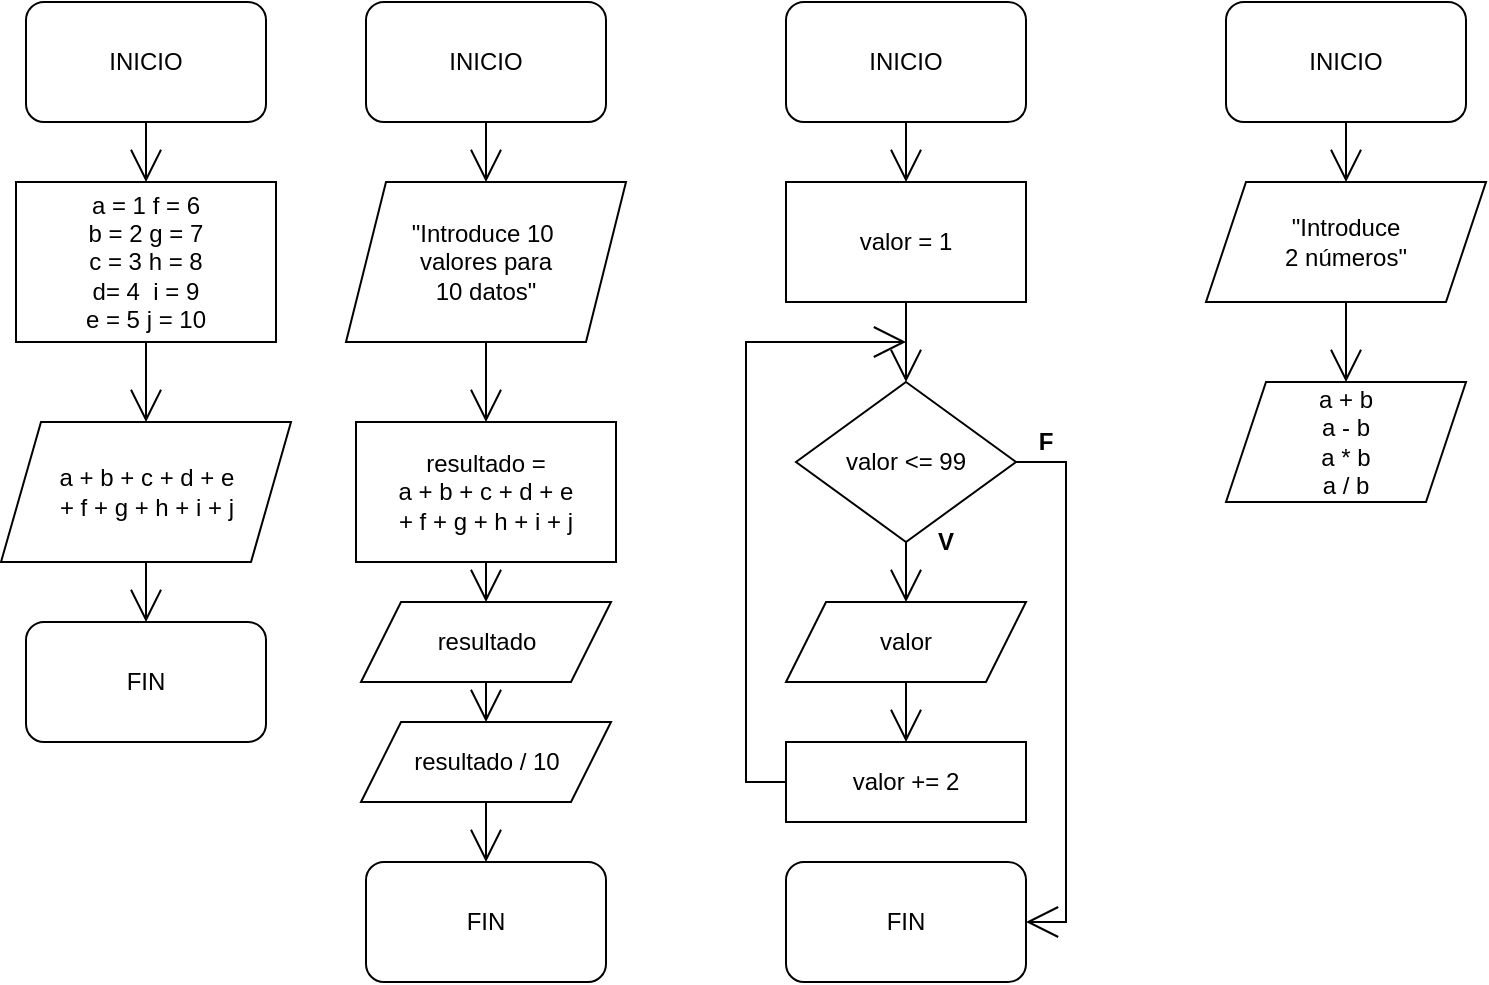 <mxfile version="15.3.3" type="github">
  <diagram id="WSoMUmLfoQXF-wyYg_kG" name="Page-1">
    <mxGraphModel dx="868" dy="462" grid="1" gridSize="10" guides="1" tooltips="1" connect="1" arrows="1" fold="1" page="1" pageScale="1" pageWidth="827" pageHeight="1169" math="0" shadow="0">
      <root>
        <mxCell id="0" />
        <mxCell id="1" parent="0" />
        <mxCell id="xHNiPRdgHvtMHtqMVnw4-4" style="edgeStyle=none;rounded=0;orthogonalLoop=1;jettySize=auto;html=1;exitX=0.5;exitY=1;exitDx=0;exitDy=0;entryX=0.5;entryY=0;entryDx=0;entryDy=0;endArrow=open;startSize=14;endSize=14;sourcePerimeterSpacing=8;targetPerimeterSpacing=8;" edge="1" parent="1" source="xHNiPRdgHvtMHtqMVnw4-2" target="xHNiPRdgHvtMHtqMVnw4-3">
          <mxGeometry relative="1" as="geometry" />
        </mxCell>
        <mxCell id="xHNiPRdgHvtMHtqMVnw4-2" value="INICIO" style="rounded=1;whiteSpace=wrap;html=1;hachureGap=4;pointerEvents=0;" vertex="1" parent="1">
          <mxGeometry x="40" y="20" width="120" height="60" as="geometry" />
        </mxCell>
        <mxCell id="xHNiPRdgHvtMHtqMVnw4-8" style="edgeStyle=none;rounded=0;orthogonalLoop=1;jettySize=auto;html=1;exitX=0.5;exitY=1;exitDx=0;exitDy=0;entryX=0.5;entryY=0;entryDx=0;entryDy=0;endArrow=open;startSize=14;endSize=14;sourcePerimeterSpacing=8;targetPerimeterSpacing=8;" edge="1" parent="1" source="xHNiPRdgHvtMHtqMVnw4-3" target="xHNiPRdgHvtMHtqMVnw4-7">
          <mxGeometry relative="1" as="geometry" />
        </mxCell>
        <mxCell id="xHNiPRdgHvtMHtqMVnw4-3" value="a = 1&lt;span style=&quot;white-space: pre&quot;&gt;	&lt;/span&gt;f = 6&lt;br&gt;b = 2&lt;span style=&quot;white-space: pre&quot;&gt;	&lt;/span&gt;g = 7&lt;br&gt;c = 3&lt;span style=&quot;white-space: pre&quot;&gt;	&lt;/span&gt;h = 8&lt;br&gt;d= 4&lt;span style=&quot;white-space: pre&quot;&gt;	&lt;/span&gt;&lt;span style=&quot;white-space: pre&quot;&gt;	&lt;/span&gt;i = 9&lt;br&gt;e = 5&lt;span style=&quot;white-space: pre&quot;&gt;	&lt;/span&gt;j = 10" style="rounded=0;whiteSpace=wrap;html=1;hachureGap=4;pointerEvents=0;" vertex="1" parent="1">
          <mxGeometry x="35" y="110" width="130" height="80" as="geometry" />
        </mxCell>
        <mxCell id="xHNiPRdgHvtMHtqMVnw4-48" style="edgeStyle=none;rounded=0;orthogonalLoop=1;jettySize=auto;html=1;exitX=0.5;exitY=1;exitDx=0;exitDy=0;entryX=0.5;entryY=0;entryDx=0;entryDy=0;endArrow=open;startSize=14;endSize=14;sourcePerimeterSpacing=8;targetPerimeterSpacing=8;" edge="1" parent="1" source="xHNiPRdgHvtMHtqMVnw4-7" target="xHNiPRdgHvtMHtqMVnw4-47">
          <mxGeometry relative="1" as="geometry" />
        </mxCell>
        <mxCell id="xHNiPRdgHvtMHtqMVnw4-7" value="a + b + c + d + e&lt;br&gt;+ f + g + h + i + j" style="shape=parallelogram;perimeter=parallelogramPerimeter;whiteSpace=wrap;html=1;fixedSize=1;hachureGap=4;pointerEvents=0;" vertex="1" parent="1">
          <mxGeometry x="27.5" y="230" width="145" height="70" as="geometry" />
        </mxCell>
        <mxCell id="xHNiPRdgHvtMHtqMVnw4-11" style="edgeStyle=none;rounded=0;orthogonalLoop=1;jettySize=auto;html=1;exitX=0.5;exitY=1;exitDx=0;exitDy=0;entryX=0.5;entryY=0;entryDx=0;entryDy=0;endArrow=open;startSize=14;endSize=14;sourcePerimeterSpacing=8;targetPerimeterSpacing=8;" edge="1" parent="1" source="xHNiPRdgHvtMHtqMVnw4-9" target="xHNiPRdgHvtMHtqMVnw4-10">
          <mxGeometry relative="1" as="geometry" />
        </mxCell>
        <mxCell id="xHNiPRdgHvtMHtqMVnw4-9" value="INICIO" style="rounded=1;whiteSpace=wrap;html=1;hachureGap=4;pointerEvents=0;" vertex="1" parent="1">
          <mxGeometry x="210" y="20" width="120" height="60" as="geometry" />
        </mxCell>
        <mxCell id="xHNiPRdgHvtMHtqMVnw4-17" style="edgeStyle=none;rounded=0;orthogonalLoop=1;jettySize=auto;html=1;exitX=0.5;exitY=1;exitDx=0;exitDy=0;entryX=0.5;entryY=0;entryDx=0;entryDy=0;endArrow=open;startSize=14;endSize=14;sourcePerimeterSpacing=8;targetPerimeterSpacing=8;" edge="1" parent="1" source="xHNiPRdgHvtMHtqMVnw4-10" target="xHNiPRdgHvtMHtqMVnw4-16">
          <mxGeometry relative="1" as="geometry" />
        </mxCell>
        <mxCell id="xHNiPRdgHvtMHtqMVnw4-10" value="&quot;Introduce 10&amp;nbsp;&lt;br&gt;valores para&lt;br&gt;10 datos&quot;" style="shape=parallelogram;perimeter=parallelogramPerimeter;whiteSpace=wrap;html=1;fixedSize=1;hachureGap=4;pointerEvents=0;" vertex="1" parent="1">
          <mxGeometry x="200" y="110" width="140" height="80" as="geometry" />
        </mxCell>
        <mxCell id="xHNiPRdgHvtMHtqMVnw4-19" style="edgeStyle=none;rounded=0;orthogonalLoop=1;jettySize=auto;html=1;exitX=0.5;exitY=1;exitDx=0;exitDy=0;entryX=0.5;entryY=0;entryDx=0;entryDy=0;endArrow=open;startSize=14;endSize=14;sourcePerimeterSpacing=8;targetPerimeterSpacing=8;" edge="1" parent="1" source="xHNiPRdgHvtMHtqMVnw4-16" target="xHNiPRdgHvtMHtqMVnw4-18">
          <mxGeometry relative="1" as="geometry" />
        </mxCell>
        <mxCell id="xHNiPRdgHvtMHtqMVnw4-16" value="&lt;span&gt;resultado =&lt;br&gt;a + b + c + d + e&lt;/span&gt;&lt;br&gt;&lt;span&gt;+ f + g + h + i + j&lt;/span&gt;" style="rounded=0;whiteSpace=wrap;html=1;hachureGap=4;pointerEvents=0;" vertex="1" parent="1">
          <mxGeometry x="205" y="230" width="130" height="70" as="geometry" />
        </mxCell>
        <mxCell id="xHNiPRdgHvtMHtqMVnw4-21" style="edgeStyle=none;rounded=0;orthogonalLoop=1;jettySize=auto;html=1;exitX=0.5;exitY=1;exitDx=0;exitDy=0;entryX=0.5;entryY=0;entryDx=0;entryDy=0;endArrow=open;startSize=14;endSize=14;sourcePerimeterSpacing=8;targetPerimeterSpacing=8;" edge="1" parent="1" source="xHNiPRdgHvtMHtqMVnw4-18" target="xHNiPRdgHvtMHtqMVnw4-20">
          <mxGeometry relative="1" as="geometry" />
        </mxCell>
        <mxCell id="xHNiPRdgHvtMHtqMVnw4-18" value="resultado" style="shape=parallelogram;perimeter=parallelogramPerimeter;whiteSpace=wrap;html=1;fixedSize=1;hachureGap=4;pointerEvents=0;" vertex="1" parent="1">
          <mxGeometry x="207.5" y="320" width="125" height="40" as="geometry" />
        </mxCell>
        <mxCell id="xHNiPRdgHvtMHtqMVnw4-49" style="edgeStyle=none;rounded=0;orthogonalLoop=1;jettySize=auto;html=1;exitX=0.5;exitY=1;exitDx=0;exitDy=0;entryX=0.5;entryY=0;entryDx=0;entryDy=0;endArrow=open;startSize=14;endSize=14;sourcePerimeterSpacing=8;targetPerimeterSpacing=8;" edge="1" parent="1" source="xHNiPRdgHvtMHtqMVnw4-20" target="xHNiPRdgHvtMHtqMVnw4-46">
          <mxGeometry relative="1" as="geometry" />
        </mxCell>
        <mxCell id="xHNiPRdgHvtMHtqMVnw4-20" value="resultado / 10" style="shape=parallelogram;perimeter=parallelogramPerimeter;whiteSpace=wrap;html=1;fixedSize=1;hachureGap=4;pointerEvents=0;" vertex="1" parent="1">
          <mxGeometry x="207.5" y="380" width="125" height="40" as="geometry" />
        </mxCell>
        <mxCell id="xHNiPRdgHvtMHtqMVnw4-33" style="edgeStyle=orthogonalEdgeStyle;rounded=0;orthogonalLoop=1;jettySize=auto;html=1;exitX=0.5;exitY=1;exitDx=0;exitDy=0;entryX=0.5;entryY=0;entryDx=0;entryDy=0;endArrow=open;startSize=14;endSize=14;sourcePerimeterSpacing=8;targetPerimeterSpacing=8;" edge="1" parent="1" source="xHNiPRdgHvtMHtqMVnw4-23" target="xHNiPRdgHvtMHtqMVnw4-24">
          <mxGeometry relative="1" as="geometry" />
        </mxCell>
        <mxCell id="xHNiPRdgHvtMHtqMVnw4-23" value="INICIO" style="rounded=1;whiteSpace=wrap;html=1;hachureGap=4;pointerEvents=0;" vertex="1" parent="1">
          <mxGeometry x="420" y="20" width="120" height="60" as="geometry" />
        </mxCell>
        <mxCell id="xHNiPRdgHvtMHtqMVnw4-26" style="edgeStyle=none;rounded=0;orthogonalLoop=1;jettySize=auto;html=1;exitX=0.5;exitY=1;exitDx=0;exitDy=0;entryX=0.5;entryY=0;entryDx=0;entryDy=0;endArrow=open;startSize=14;endSize=14;sourcePerimeterSpacing=8;targetPerimeterSpacing=8;" edge="1" parent="1" source="xHNiPRdgHvtMHtqMVnw4-24" target="xHNiPRdgHvtMHtqMVnw4-25">
          <mxGeometry relative="1" as="geometry">
            <Array as="points">
              <mxPoint x="480" y="190" />
            </Array>
          </mxGeometry>
        </mxCell>
        <mxCell id="xHNiPRdgHvtMHtqMVnw4-24" value="valor = 1" style="rounded=0;whiteSpace=wrap;html=1;hachureGap=4;pointerEvents=0;" vertex="1" parent="1">
          <mxGeometry x="420" y="110" width="120" height="60" as="geometry" />
        </mxCell>
        <mxCell id="xHNiPRdgHvtMHtqMVnw4-27" style="edgeStyle=none;rounded=0;orthogonalLoop=1;jettySize=auto;html=1;exitX=0.5;exitY=1;exitDx=0;exitDy=0;endArrow=open;startSize=14;endSize=14;sourcePerimeterSpacing=8;targetPerimeterSpacing=8;entryX=0.5;entryY=0;entryDx=0;entryDy=0;" edge="1" parent="1" source="xHNiPRdgHvtMHtqMVnw4-25" target="xHNiPRdgHvtMHtqMVnw4-30">
          <mxGeometry relative="1" as="geometry">
            <mxPoint x="530" y="320" as="targetPoint" />
          </mxGeometry>
        </mxCell>
        <mxCell id="xHNiPRdgHvtMHtqMVnw4-29" style="edgeStyle=orthogonalEdgeStyle;rounded=0;orthogonalLoop=1;jettySize=auto;html=1;exitX=1;exitY=0.5;exitDx=0;exitDy=0;endArrow=open;startSize=14;endSize=14;sourcePerimeterSpacing=8;targetPerimeterSpacing=8;entryX=1;entryY=0.5;entryDx=0;entryDy=0;" edge="1" parent="1" source="xHNiPRdgHvtMHtqMVnw4-25" target="xHNiPRdgHvtMHtqMVnw4-45">
          <mxGeometry relative="1" as="geometry">
            <mxPoint x="535" y="480" as="targetPoint" />
            <Array as="points">
              <mxPoint x="560" y="250" />
              <mxPoint x="560" y="480" />
            </Array>
          </mxGeometry>
        </mxCell>
        <mxCell id="xHNiPRdgHvtMHtqMVnw4-25" value="valor &amp;lt;= 99" style="rhombus;whiteSpace=wrap;html=1;hachureGap=4;pointerEvents=0;" vertex="1" parent="1">
          <mxGeometry x="425" y="210" width="110" height="80" as="geometry" />
        </mxCell>
        <mxCell id="xHNiPRdgHvtMHtqMVnw4-31" style="edgeStyle=orthogonalEdgeStyle;rounded=0;orthogonalLoop=1;jettySize=auto;html=1;endArrow=open;startSize=14;endSize=14;sourcePerimeterSpacing=8;targetPerimeterSpacing=8;" edge="1" parent="1">
          <mxGeometry relative="1" as="geometry">
            <mxPoint x="520" y="390" as="targetPoint" />
            <mxPoint x="520" y="390" as="sourcePoint" />
          </mxGeometry>
        </mxCell>
        <mxCell id="xHNiPRdgHvtMHtqMVnw4-37" style="edgeStyle=none;rounded=0;orthogonalLoop=1;jettySize=auto;html=1;exitX=0.5;exitY=1;exitDx=0;exitDy=0;entryX=0.5;entryY=0;entryDx=0;entryDy=0;endArrow=open;startSize=14;endSize=14;sourcePerimeterSpacing=8;targetPerimeterSpacing=8;" edge="1" parent="1" source="xHNiPRdgHvtMHtqMVnw4-30" target="xHNiPRdgHvtMHtqMVnw4-34">
          <mxGeometry relative="1" as="geometry" />
        </mxCell>
        <mxCell id="xHNiPRdgHvtMHtqMVnw4-30" value="valor" style="shape=parallelogram;perimeter=parallelogramPerimeter;whiteSpace=wrap;html=1;fixedSize=1;hachureGap=4;pointerEvents=0;" vertex="1" parent="1">
          <mxGeometry x="420" y="320" width="120" height="40" as="geometry" />
        </mxCell>
        <mxCell id="xHNiPRdgHvtMHtqMVnw4-35" style="edgeStyle=orthogonalEdgeStyle;rounded=0;orthogonalLoop=1;jettySize=auto;html=1;exitX=0;exitY=0.5;exitDx=0;exitDy=0;endArrow=open;startSize=14;endSize=14;sourcePerimeterSpacing=8;targetPerimeterSpacing=8;" edge="1" parent="1" source="xHNiPRdgHvtMHtqMVnw4-34">
          <mxGeometry relative="1" as="geometry">
            <mxPoint x="480" y="190" as="targetPoint" />
            <Array as="points">
              <mxPoint x="400" y="410" />
              <mxPoint x="400" y="190" />
            </Array>
          </mxGeometry>
        </mxCell>
        <mxCell id="xHNiPRdgHvtMHtqMVnw4-34" value="valor += 2" style="rounded=0;whiteSpace=wrap;html=1;hachureGap=4;pointerEvents=0;" vertex="1" parent="1">
          <mxGeometry x="420" y="390" width="120" height="40" as="geometry" />
        </mxCell>
        <mxCell id="xHNiPRdgHvtMHtqMVnw4-40" value="&lt;b&gt;V&lt;/b&gt;" style="text;html=1;strokeColor=none;fillColor=none;align=center;verticalAlign=middle;whiteSpace=wrap;rounded=0;hachureGap=4;pointerEvents=0;strokeWidth=3;" vertex="1" parent="1">
          <mxGeometry x="480" y="280" width="40" height="20" as="geometry" />
        </mxCell>
        <mxCell id="xHNiPRdgHvtMHtqMVnw4-43" value="&lt;b&gt;F&lt;/b&gt;" style="text;html=1;strokeColor=none;fillColor=none;align=center;verticalAlign=middle;whiteSpace=wrap;rounded=0;hachureGap=4;pointerEvents=0;strokeWidth=3;" vertex="1" parent="1">
          <mxGeometry x="530" y="230" width="40" height="20" as="geometry" />
        </mxCell>
        <mxCell id="xHNiPRdgHvtMHtqMVnw4-45" value="FIN" style="rounded=1;whiteSpace=wrap;html=1;hachureGap=4;pointerEvents=0;" vertex="1" parent="1">
          <mxGeometry x="420" y="450" width="120" height="60" as="geometry" />
        </mxCell>
        <mxCell id="xHNiPRdgHvtMHtqMVnw4-46" value="FIN" style="rounded=1;whiteSpace=wrap;html=1;hachureGap=4;pointerEvents=0;" vertex="1" parent="1">
          <mxGeometry x="210" y="450" width="120" height="60" as="geometry" />
        </mxCell>
        <mxCell id="xHNiPRdgHvtMHtqMVnw4-47" value="FIN" style="rounded=1;whiteSpace=wrap;html=1;hachureGap=4;pointerEvents=0;" vertex="1" parent="1">
          <mxGeometry x="40" y="330" width="120" height="60" as="geometry" />
        </mxCell>
        <mxCell id="xHNiPRdgHvtMHtqMVnw4-52" style="edgeStyle=none;rounded=0;orthogonalLoop=1;jettySize=auto;html=1;exitX=0.5;exitY=1;exitDx=0;exitDy=0;entryX=0.5;entryY=0;entryDx=0;entryDy=0;endArrow=open;startSize=14;endSize=14;sourcePerimeterSpacing=8;targetPerimeterSpacing=8;" edge="1" parent="1" source="xHNiPRdgHvtMHtqMVnw4-50" target="xHNiPRdgHvtMHtqMVnw4-51">
          <mxGeometry relative="1" as="geometry" />
        </mxCell>
        <mxCell id="xHNiPRdgHvtMHtqMVnw4-50" value="INICIO" style="rounded=1;whiteSpace=wrap;html=1;hachureGap=4;pointerEvents=0;" vertex="1" parent="1">
          <mxGeometry x="640" y="20" width="120" height="60" as="geometry" />
        </mxCell>
        <mxCell id="xHNiPRdgHvtMHtqMVnw4-54" style="edgeStyle=none;rounded=0;orthogonalLoop=1;jettySize=auto;html=1;exitX=0.5;exitY=1;exitDx=0;exitDy=0;entryX=0.5;entryY=0;entryDx=0;entryDy=0;endArrow=open;startSize=14;endSize=14;sourcePerimeterSpacing=8;targetPerimeterSpacing=8;" edge="1" parent="1" source="xHNiPRdgHvtMHtqMVnw4-51" target="xHNiPRdgHvtMHtqMVnw4-53">
          <mxGeometry relative="1" as="geometry" />
        </mxCell>
        <mxCell id="xHNiPRdgHvtMHtqMVnw4-51" value="&quot;Introduce &lt;br&gt;2 números&quot;" style="shape=parallelogram;perimeter=parallelogramPerimeter;whiteSpace=wrap;html=1;fixedSize=1;hachureGap=4;pointerEvents=0;" vertex="1" parent="1">
          <mxGeometry x="630" y="110" width="140" height="60" as="geometry" />
        </mxCell>
        <mxCell id="xHNiPRdgHvtMHtqMVnw4-53" value="a + b&lt;br&gt;a - b&lt;br&gt;a * b&lt;br&gt;a / b" style="shape=parallelogram;perimeter=parallelogramPerimeter;whiteSpace=wrap;html=1;fixedSize=1;hachureGap=4;pointerEvents=0;strokeWidth=1;" vertex="1" parent="1">
          <mxGeometry x="640" y="210" width="120" height="60" as="geometry" />
        </mxCell>
      </root>
    </mxGraphModel>
  </diagram>
</mxfile>
